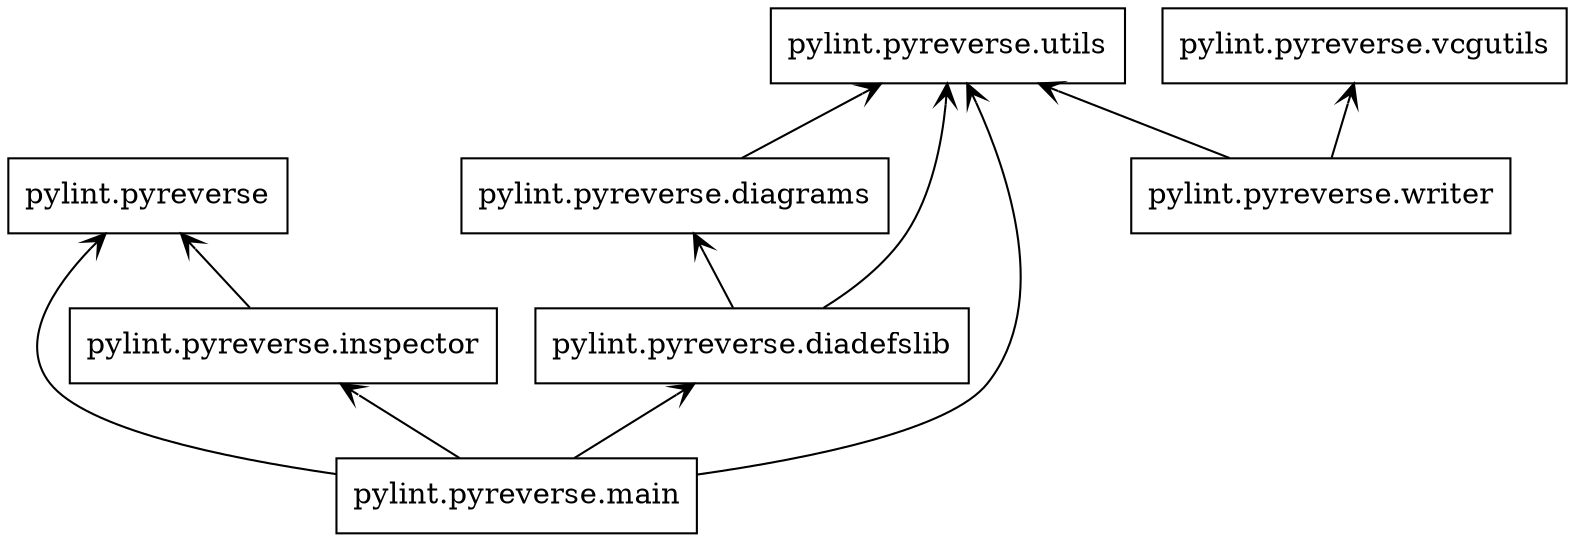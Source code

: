 digraph "packages_flask" {
charset="utf-8"
rankdir=BT
"0" [label="pylint.pyreverse", shape="box"];
"1" [label="pylint.pyreverse.diadefslib", shape="box"];
"2" [label="pylint.pyreverse.diagrams", shape="box"];
"3" [label="pylint.pyreverse.inspector", shape="box"];
"4" [label="pylint.pyreverse.main", shape="box"];
"5" [label="pylint.pyreverse.utils", shape="box"];
"6" [label="pylint.pyreverse.vcgutils", shape="box"];
"7" [label="pylint.pyreverse.writer", shape="box"];
"1" -> "2" [arrowhead="open", arrowtail="none"];
"1" -> "5" [arrowhead="open", arrowtail="none"];
"2" -> "5" [arrowhead="open", arrowtail="none"];
"3" -> "0" [arrowhead="open", arrowtail="none"];
"4" -> "0" [arrowhead="open", arrowtail="none"];
"4" -> "1" [arrowhead="open", arrowtail="none"];
"4" -> "3" [arrowhead="open", arrowtail="none"];
"4" -> "5" [arrowhead="open", arrowtail="none"];
"7" -> "5" [arrowhead="open", arrowtail="none"];
"7" -> "6" [arrowhead="open", arrowtail="none"];
}
